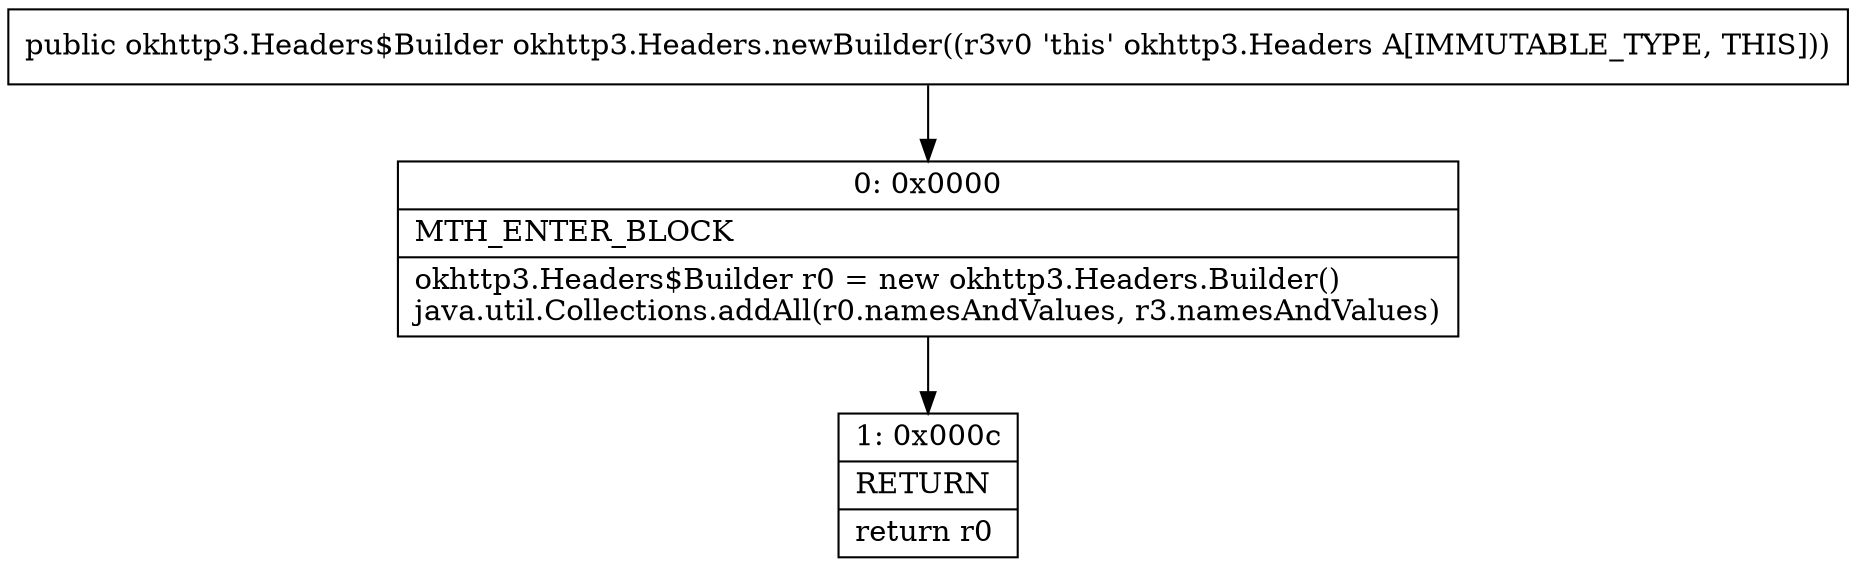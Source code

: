 digraph "CFG forokhttp3.Headers.newBuilder()Lokhttp3\/Headers$Builder;" {
Node_0 [shape=record,label="{0\:\ 0x0000|MTH_ENTER_BLOCK\l|okhttp3.Headers$Builder r0 = new okhttp3.Headers.Builder()\ljava.util.Collections.addAll(r0.namesAndValues, r3.namesAndValues)\l}"];
Node_1 [shape=record,label="{1\:\ 0x000c|RETURN\l|return r0\l}"];
MethodNode[shape=record,label="{public okhttp3.Headers$Builder okhttp3.Headers.newBuilder((r3v0 'this' okhttp3.Headers A[IMMUTABLE_TYPE, THIS])) }"];
MethodNode -> Node_0;
Node_0 -> Node_1;
}

